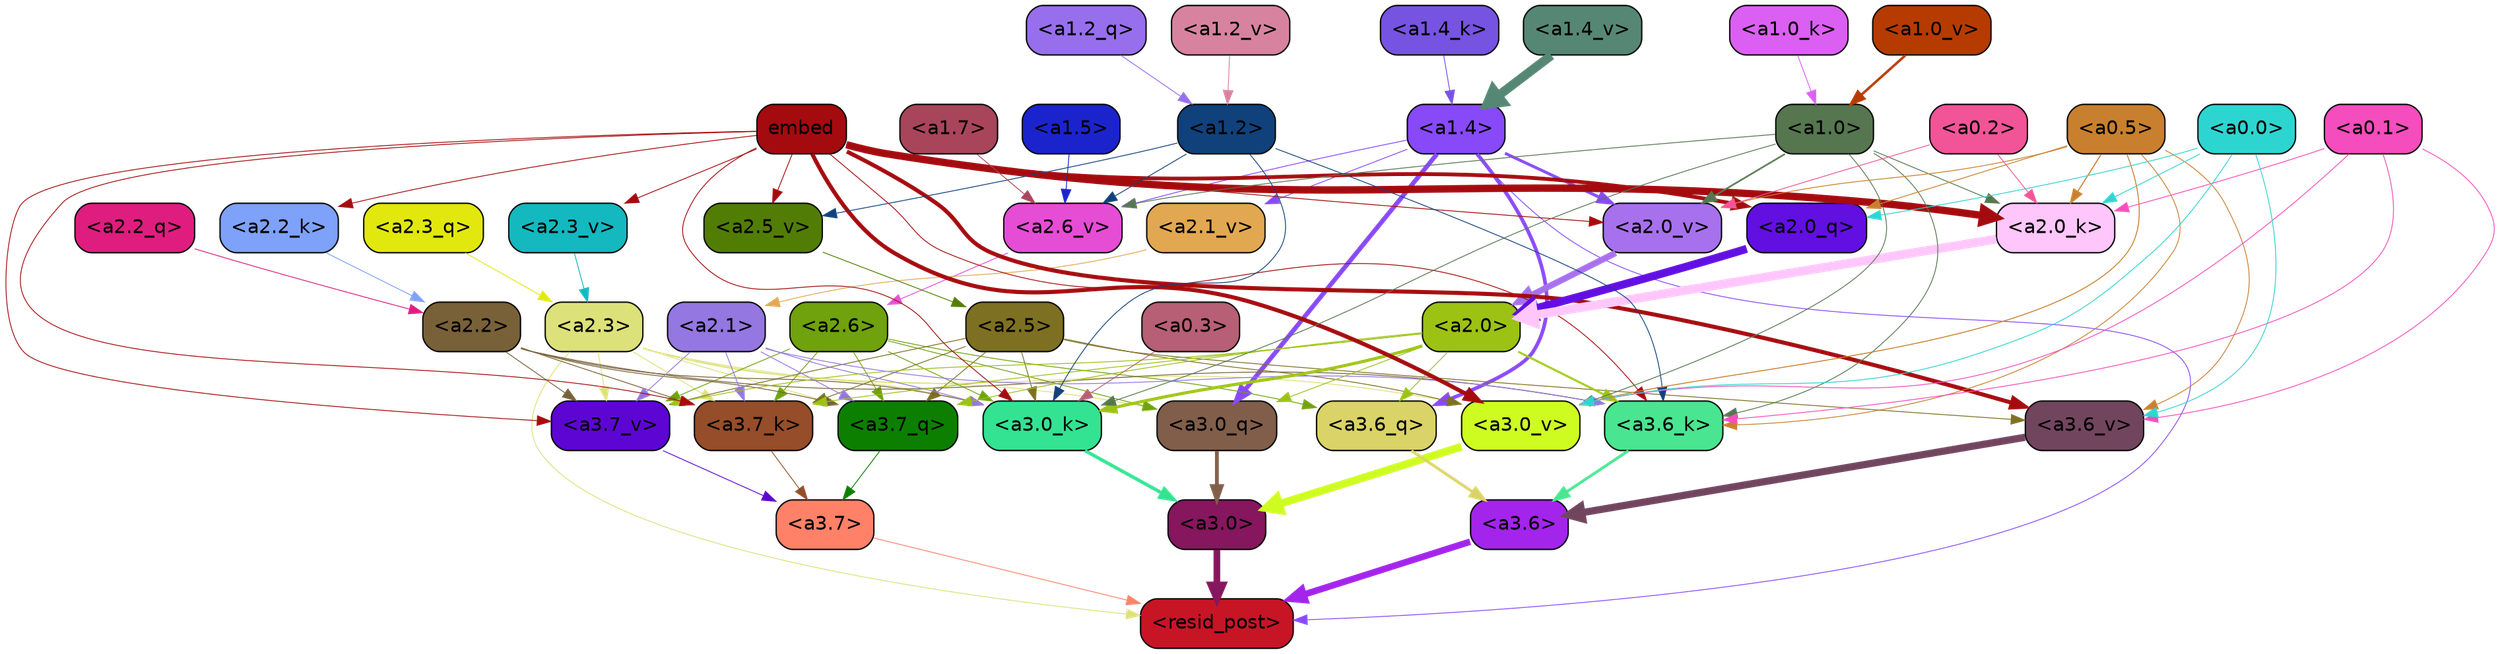 strict digraph "" {
	graph [bgcolor=transparent,
		layout=dot,
		overlap=false,
		splines=true
	];
	"<a3.7>"	[color=black,
		fillcolor="#ff8168",
		fontname=Helvetica,
		shape=box,
		style="filled, rounded"];
	"<resid_post>"	[color=black,
		fillcolor="#c71526",
		fontname=Helvetica,
		shape=box,
		style="filled, rounded"];
	"<a3.7>" -> "<resid_post>"	[color="#ff8168",
		penwidth=0.6];
	"<a3.6>"	[color=black,
		fillcolor="#a324eb",
		fontname=Helvetica,
		shape=box,
		style="filled, rounded"];
	"<a3.6>" -> "<resid_post>"	[color="#a324eb",
		penwidth=4.751612067222595];
	"<a3.0>"	[color=black,
		fillcolor="#86165d",
		fontname=Helvetica,
		shape=box,
		style="filled, rounded"];
	"<a3.0>" -> "<resid_post>"	[color="#86165d",
		penwidth=4.884142994880676];
	"<a2.3>"	[color=black,
		fillcolor="#dde179",
		fontname=Helvetica,
		shape=box,
		style="filled, rounded"];
	"<a2.3>" -> "<resid_post>"	[color="#dde179",
		penwidth=0.6];
	"<a3.7_q>"	[color=black,
		fillcolor="#0d7f00",
		fontname=Helvetica,
		shape=box,
		style="filled, rounded"];
	"<a2.3>" -> "<a3.7_q>"	[color="#dde179",
		penwidth=0.6];
	"<a3.0_q>"	[color=black,
		fillcolor="#815e4a",
		fontname=Helvetica,
		shape=box,
		style="filled, rounded"];
	"<a2.3>" -> "<a3.0_q>"	[color="#dde179",
		penwidth=0.6];
	"<a3.7_k>"	[color=black,
		fillcolor="#964d29",
		fontname=Helvetica,
		shape=box,
		style="filled, rounded"];
	"<a2.3>" -> "<a3.7_k>"	[color="#dde179",
		penwidth=0.6];
	"<a3.0_k>"	[color=black,
		fillcolor="#33e392",
		fontname=Helvetica,
		shape=box,
		style="filled, rounded"];
	"<a2.3>" -> "<a3.0_k>"	[color="#dde179",
		penwidth=0.6];
	"<a3.7_v>"	[color=black,
		fillcolor="#5d06d4",
		fontname=Helvetica,
		shape=box,
		style="filled, rounded"];
	"<a2.3>" -> "<a3.7_v>"	[color="#dde179",
		penwidth=0.6];
	"<a3.0_v>"	[color=black,
		fillcolor="#cefc21",
		fontname=Helvetica,
		shape=box,
		style="filled, rounded"];
	"<a2.3>" -> "<a3.0_v>"	[color="#dde179",
		penwidth=0.6];
	"<a1.4>"	[color=black,
		fillcolor="#8849f8",
		fontname=Helvetica,
		shape=box,
		style="filled, rounded"];
	"<a1.4>" -> "<resid_post>"	[color="#8849f8",
		penwidth=0.6];
	"<a3.6_q>"	[color=black,
		fillcolor="#dad367",
		fontname=Helvetica,
		shape=box,
		style="filled, rounded"];
	"<a1.4>" -> "<a3.6_q>"	[color="#8849f8",
		penwidth=2.6469622254371643];
	"<a1.4>" -> "<a3.0_q>"	[color="#8849f8",
		penwidth=3.3040847778320312];
	"<a2.6_v>"	[color=black,
		fillcolor="#e64dd5",
		fontname=Helvetica,
		shape=box,
		style="filled, rounded"];
	"<a1.4>" -> "<a2.6_v>"	[color="#8849f8",
		penwidth=0.6];
	"<a2.1_v>"	[color=black,
		fillcolor="#e2a851",
		fontname=Helvetica,
		shape=box,
		style="filled, rounded"];
	"<a1.4>" -> "<a2.1_v>"	[color="#8849f8",
		penwidth=0.6];
	"<a2.0_v>"	[color=black,
		fillcolor="#a771ee",
		fontname=Helvetica,
		shape=box,
		style="filled, rounded"];
	"<a1.4>" -> "<a2.0_v>"	[color="#8849f8",
		penwidth=2.1286070346832275];
	"<a3.7_q>" -> "<a3.7>"	[color="#0d7f00",
		penwidth=0.6];
	"<a3.6_q>" -> "<a3.6>"	[color="#dad367",
		penwidth=2.091020345687866];
	"<a3.0_q>" -> "<a3.0>"	[color="#815e4a",
		penwidth=2.7421876192092896];
	"<a3.7_k>" -> "<a3.7>"	[color="#964d29",
		penwidth=0.6];
	"<a3.6_k>"	[color=black,
		fillcolor="#4ae590",
		fontname=Helvetica,
		shape=box,
		style="filled, rounded"];
	"<a3.6_k>" -> "<a3.6>"	[color="#4ae590",
		penwidth=2.048597991466522];
	"<a3.0_k>" -> "<a3.0>"	[color="#33e392",
		penwidth=2.476402521133423];
	"<a3.7_v>" -> "<a3.7>"	[color="#5d06d4",
		penwidth=0.6];
	"<a3.6_v>"	[color=black,
		fillcolor="#72455f",
		fontname=Helvetica,
		shape=box,
		style="filled, rounded"];
	"<a3.6_v>" -> "<a3.6>"	[color="#72455f",
		penwidth=5.2550448179244995];
	"<a3.0_v>" -> "<a3.0>"	[color="#cefc21",
		penwidth=5.652270674705505];
	"<a2.6>"	[color=black,
		fillcolor="#6fa20d",
		fontname=Helvetica,
		shape=box,
		style="filled, rounded"];
	"<a2.6>" -> "<a3.7_q>"	[color="#6fa20d",
		penwidth=0.6];
	"<a2.6>" -> "<a3.6_q>"	[color="#6fa20d",
		penwidth=0.6];
	"<a2.6>" -> "<a3.0_q>"	[color="#6fa20d",
		penwidth=0.6];
	"<a2.6>" -> "<a3.7_k>"	[color="#6fa20d",
		penwidth=0.6];
	"<a2.6>" -> "<a3.0_k>"	[color="#6fa20d",
		penwidth=0.6];
	"<a2.6>" -> "<a3.7_v>"	[color="#6fa20d",
		penwidth=0.6];
	"<a2.5>"	[color=black,
		fillcolor="#7e7022",
		fontname=Helvetica,
		shape=box,
		style="filled, rounded"];
	"<a2.5>" -> "<a3.7_q>"	[color="#7e7022",
		penwidth=0.6];
	"<a2.5>" -> "<a3.7_k>"	[color="#7e7022",
		penwidth=0.6];
	"<a2.5>" -> "<a3.0_k>"	[color="#7e7022",
		penwidth=0.6];
	"<a2.5>" -> "<a3.7_v>"	[color="#7e7022",
		penwidth=0.6];
	"<a2.5>" -> "<a3.6_v>"	[color="#7e7022",
		penwidth=0.6];
	"<a2.5>" -> "<a3.0_v>"	[color="#7e7022",
		penwidth=0.6];
	"<a2.2>"	[color=black,
		fillcolor="#786139",
		fontname=Helvetica,
		shape=box,
		style="filled, rounded"];
	"<a2.2>" -> "<a3.7_q>"	[color="#786139",
		penwidth=0.6];
	"<a2.2>" -> "<a3.7_k>"	[color="#786139",
		penwidth=0.6];
	"<a2.2>" -> "<a3.6_k>"	[color="#786139",
		penwidth=0.6];
	"<a2.2>" -> "<a3.0_k>"	[color="#786139",
		penwidth=0.6];
	"<a2.2>" -> "<a3.7_v>"	[color="#786139",
		penwidth=0.6];
	"<a2.1>"	[color=black,
		fillcolor="#9477e0",
		fontname=Helvetica,
		shape=box,
		style="filled, rounded"];
	"<a2.1>" -> "<a3.7_q>"	[color="#9477e0",
		penwidth=0.6];
	"<a2.1>" -> "<a3.7_k>"	[color="#9477e0",
		penwidth=0.6];
	"<a2.1>" -> "<a3.6_k>"	[color="#9477e0",
		penwidth=0.6];
	"<a2.1>" -> "<a3.0_k>"	[color="#9477e0",
		penwidth=0.6];
	"<a2.1>" -> "<a3.7_v>"	[color="#9477e0",
		penwidth=0.6];
	"<a2.0>"	[color=black,
		fillcolor="#9cc213",
		fontname=Helvetica,
		shape=box,
		style="filled, rounded"];
	"<a2.0>" -> "<a3.7_q>"	[color="#9cc213",
		penwidth=0.6];
	"<a2.0>" -> "<a3.6_q>"	[color="#9cc213",
		penwidth=0.6];
	"<a2.0>" -> "<a3.0_q>"	[color="#9cc213",
		penwidth=0.6];
	"<a2.0>" -> "<a3.7_k>"	[color="#9cc213",
		penwidth=0.6];
	"<a2.0>" -> "<a3.6_k>"	[color="#9cc213",
		penwidth=1.4757367372512817];
	"<a2.0>" -> "<a3.0_k>"	[color="#9cc213",
		penwidth=2.2137351036071777];
	"<a2.0>" -> "<a3.7_v>"	[color="#9cc213",
		penwidth=0.6];
	embed	[color=black,
		fillcolor="#a40b0e",
		fontname=Helvetica,
		shape=box,
		style="filled, rounded"];
	embed -> "<a3.7_k>"	[color="#a40b0e",
		penwidth=0.6];
	embed -> "<a3.6_k>"	[color="#a40b0e",
		penwidth=0.6];
	embed -> "<a3.0_k>"	[color="#a40b0e",
		penwidth=0.6];
	embed -> "<a3.7_v>"	[color="#a40b0e",
		penwidth=0.6];
	embed -> "<a3.6_v>"	[color="#a40b0e",
		penwidth=2.9582033157348633];
	embed -> "<a3.0_v>"	[color="#a40b0e",
		penwidth=2.972973108291626];
	"<a2.0_q>"	[color=black,
		fillcolor="#620fe2",
		fontname=Helvetica,
		shape=box,
		style="filled, rounded"];
	embed -> "<a2.0_q>"	[color="#a40b0e",
		penwidth=2.7699792869389057];
	"<a2.2_k>"	[color=black,
		fillcolor="#7ea2f9",
		fontname=Helvetica,
		shape=box,
		style="filled, rounded"];
	embed -> "<a2.2_k>"	[color="#a40b0e",
		penwidth=0.6];
	"<a2.0_k>"	[color=black,
		fillcolor="#fec6fa",
		fontname=Helvetica,
		shape=box,
		style="filled, rounded"];
	embed -> "<a2.0_k>"	[color="#a40b0e",
		penwidth=5.362775564193726];
	"<a2.5_v>"	[color=black,
		fillcolor="#527d05",
		fontname=Helvetica,
		shape=box,
		style="filled, rounded"];
	embed -> "<a2.5_v>"	[color="#a40b0e",
		penwidth=0.6];
	"<a2.3_v>"	[color=black,
		fillcolor="#13b9bf",
		fontname=Helvetica,
		shape=box,
		style="filled, rounded"];
	embed -> "<a2.3_v>"	[color="#a40b0e",
		penwidth=0.6];
	embed -> "<a2.0_v>"	[color="#a40b0e",
		penwidth=0.6];
	"<a1.2>"	[color=black,
		fillcolor="#10417b",
		fontname=Helvetica,
		shape=box,
		style="filled, rounded"];
	"<a1.2>" -> "<a3.6_k>"	[color="#10417b",
		penwidth=0.6];
	"<a1.2>" -> "<a3.0_k>"	[color="#10417b",
		penwidth=0.6];
	"<a1.2>" -> "<a2.6_v>"	[color="#10417b",
		penwidth=0.6];
	"<a1.2>" -> "<a2.5_v>"	[color="#10417b",
		penwidth=0.6];
	"<a1.0>"	[color=black,
		fillcolor="#55764f",
		fontname=Helvetica,
		shape=box,
		style="filled, rounded"];
	"<a1.0>" -> "<a3.6_k>"	[color="#55764f",
		penwidth=0.6];
	"<a1.0>" -> "<a3.0_k>"	[color="#55764f",
		penwidth=0.6];
	"<a1.0>" -> "<a3.0_v>"	[color="#55764f",
		penwidth=0.6];
	"<a1.0>" -> "<a2.0_k>"	[color="#55764f",
		penwidth=0.6];
	"<a1.0>" -> "<a2.6_v>"	[color="#55764f",
		penwidth=0.6];
	"<a1.0>" -> "<a2.0_v>"	[color="#55764f",
		penwidth=1.2240618467330933];
	"<a0.5>"	[color=black,
		fillcolor="#c9802e",
		fontname=Helvetica,
		shape=box,
		style="filled, rounded"];
	"<a0.5>" -> "<a3.6_k>"	[color="#c9802e",
		penwidth=0.6];
	"<a0.5>" -> "<a3.6_v>"	[color="#c9802e",
		penwidth=0.6];
	"<a0.5>" -> "<a3.0_v>"	[color="#c9802e",
		penwidth=0.6790935099124908];
	"<a0.5>" -> "<a2.0_q>"	[color="#c9802e",
		penwidth=0.6];
	"<a0.5>" -> "<a2.0_k>"	[color="#c9802e",
		penwidth=0.7897988557815552];
	"<a0.5>" -> "<a2.0_v>"	[color="#c9802e",
		penwidth=0.6];
	"<a0.1>"	[color=black,
		fillcolor="#f54dbd",
		fontname=Helvetica,
		shape=box,
		style="filled, rounded"];
	"<a0.1>" -> "<a3.6_k>"	[color="#f54dbd",
		penwidth=0.6];
	"<a0.1>" -> "<a3.6_v>"	[color="#f54dbd",
		penwidth=0.6];
	"<a0.1>" -> "<a3.0_v>"	[color="#f54dbd",
		penwidth=0.6];
	"<a0.1>" -> "<a2.0_k>"	[color="#f54dbd",
		penwidth=0.6];
	"<a0.3>"	[color=black,
		fillcolor="#b75f75",
		fontname=Helvetica,
		shape=box,
		style="filled, rounded"];
	"<a0.3>" -> "<a3.0_k>"	[color="#b75f75",
		penwidth=0.6];
	"<a0.0>"	[color=black,
		fillcolor="#2dd5d1",
		fontname=Helvetica,
		shape=box,
		style="filled, rounded"];
	"<a0.0>" -> "<a3.6_v>"	[color="#2dd5d1",
		penwidth=0.6];
	"<a0.0>" -> "<a3.0_v>"	[color="#2dd5d1",
		penwidth=0.6];
	"<a0.0>" -> "<a2.0_q>"	[color="#2dd5d1",
		penwidth=0.6];
	"<a0.0>" -> "<a2.0_k>"	[color="#2dd5d1",
		penwidth=0.6];
	"<a2.3_q>"	[color=black,
		fillcolor="#e2e80d",
		fontname=Helvetica,
		shape=box,
		style="filled, rounded"];
	"<a2.3_q>" -> "<a2.3>"	[color="#e2e80d",
		penwidth=0.6];
	"<a2.2_q>"	[color=black,
		fillcolor="#df1d7f",
		fontname=Helvetica,
		shape=box,
		style="filled, rounded"];
	"<a2.2_q>" -> "<a2.2>"	[color="#df1d7f",
		penwidth=0.6];
	"<a2.0_q>" -> "<a2.0>"	[color="#620fe2",
		penwidth=5.819834470748901];
	"<a2.2_k>" -> "<a2.2>"	[color="#7ea2f9",
		penwidth=0.6];
	"<a2.0_k>" -> "<a2.0>"	[color="#fec6fa",
		penwidth=6.470837593078613];
	"<a2.6_v>" -> "<a2.6>"	[color="#e64dd5",
		penwidth=0.6];
	"<a2.5_v>" -> "<a2.5>"	[color="#527d05",
		penwidth=0.6];
	"<a2.3_v>" -> "<a2.3>"	[color="#13b9bf",
		penwidth=0.6];
	"<a2.1_v>" -> "<a2.1>"	[color="#e2a851",
		penwidth=0.6];
	"<a2.0_v>" -> "<a2.0>"	[color="#a771ee",
		penwidth=4.5950857400894165];
	"<a0.2>"	[color=black,
		fillcolor="#f25498",
		fontname=Helvetica,
		shape=box,
		style="filled, rounded"];
	"<a0.2>" -> "<a2.0_k>"	[color="#f25498",
		penwidth=0.6];
	"<a0.2>" -> "<a2.0_v>"	[color="#f25498",
		penwidth=0.6];
	"<a1.7>"	[color=black,
		fillcolor="#a8455a",
		fontname=Helvetica,
		shape=box,
		style="filled, rounded"];
	"<a1.7>" -> "<a2.6_v>"	[color="#a8455a",
		penwidth=0.6];
	"<a1.5>"	[color=black,
		fillcolor="#1b24cc",
		fontname=Helvetica,
		shape=box,
		style="filled, rounded"];
	"<a1.5>" -> "<a2.6_v>"	[color="#1b24cc",
		penwidth=0.6];
	"<a1.2_q>"	[color=black,
		fillcolor="#976fed",
		fontname=Helvetica,
		shape=box,
		style="filled, rounded"];
	"<a1.2_q>" -> "<a1.2>"	[color="#976fed",
		penwidth=0.6];
	"<a1.4_k>"	[color=black,
		fillcolor="#7653e1",
		fontname=Helvetica,
		shape=box,
		style="filled, rounded"];
	"<a1.4_k>" -> "<a1.4>"	[color="#7653e1",
		penwidth=0.6];
	"<a1.0_k>"	[color=black,
		fillcolor="#dc5ff4",
		fontname=Helvetica,
		shape=box,
		style="filled, rounded"];
	"<a1.0_k>" -> "<a1.0>"	[color="#dc5ff4",
		penwidth=0.6];
	"<a1.4_v>"	[color=black,
		fillcolor="#568775",
		fontname=Helvetica,
		shape=box,
		style="filled, rounded"];
	"<a1.4_v>" -> "<a1.4>"	[color="#568775",
		penwidth=6.635385513305664];
	"<a1.2_v>"	[color=black,
		fillcolor="#d783a0",
		fontname=Helvetica,
		shape=box,
		style="filled, rounded"];
	"<a1.2_v>" -> "<a1.2>"	[color="#d783a0",
		penwidth=0.6];
	"<a1.0_v>"	[color=black,
		fillcolor="#b63b01",
		fontname=Helvetica,
		shape=box,
		style="filled, rounded"];
	"<a1.0_v>" -> "<a1.0>"	[color="#b63b01",
		penwidth=1.807669460773468];
}
